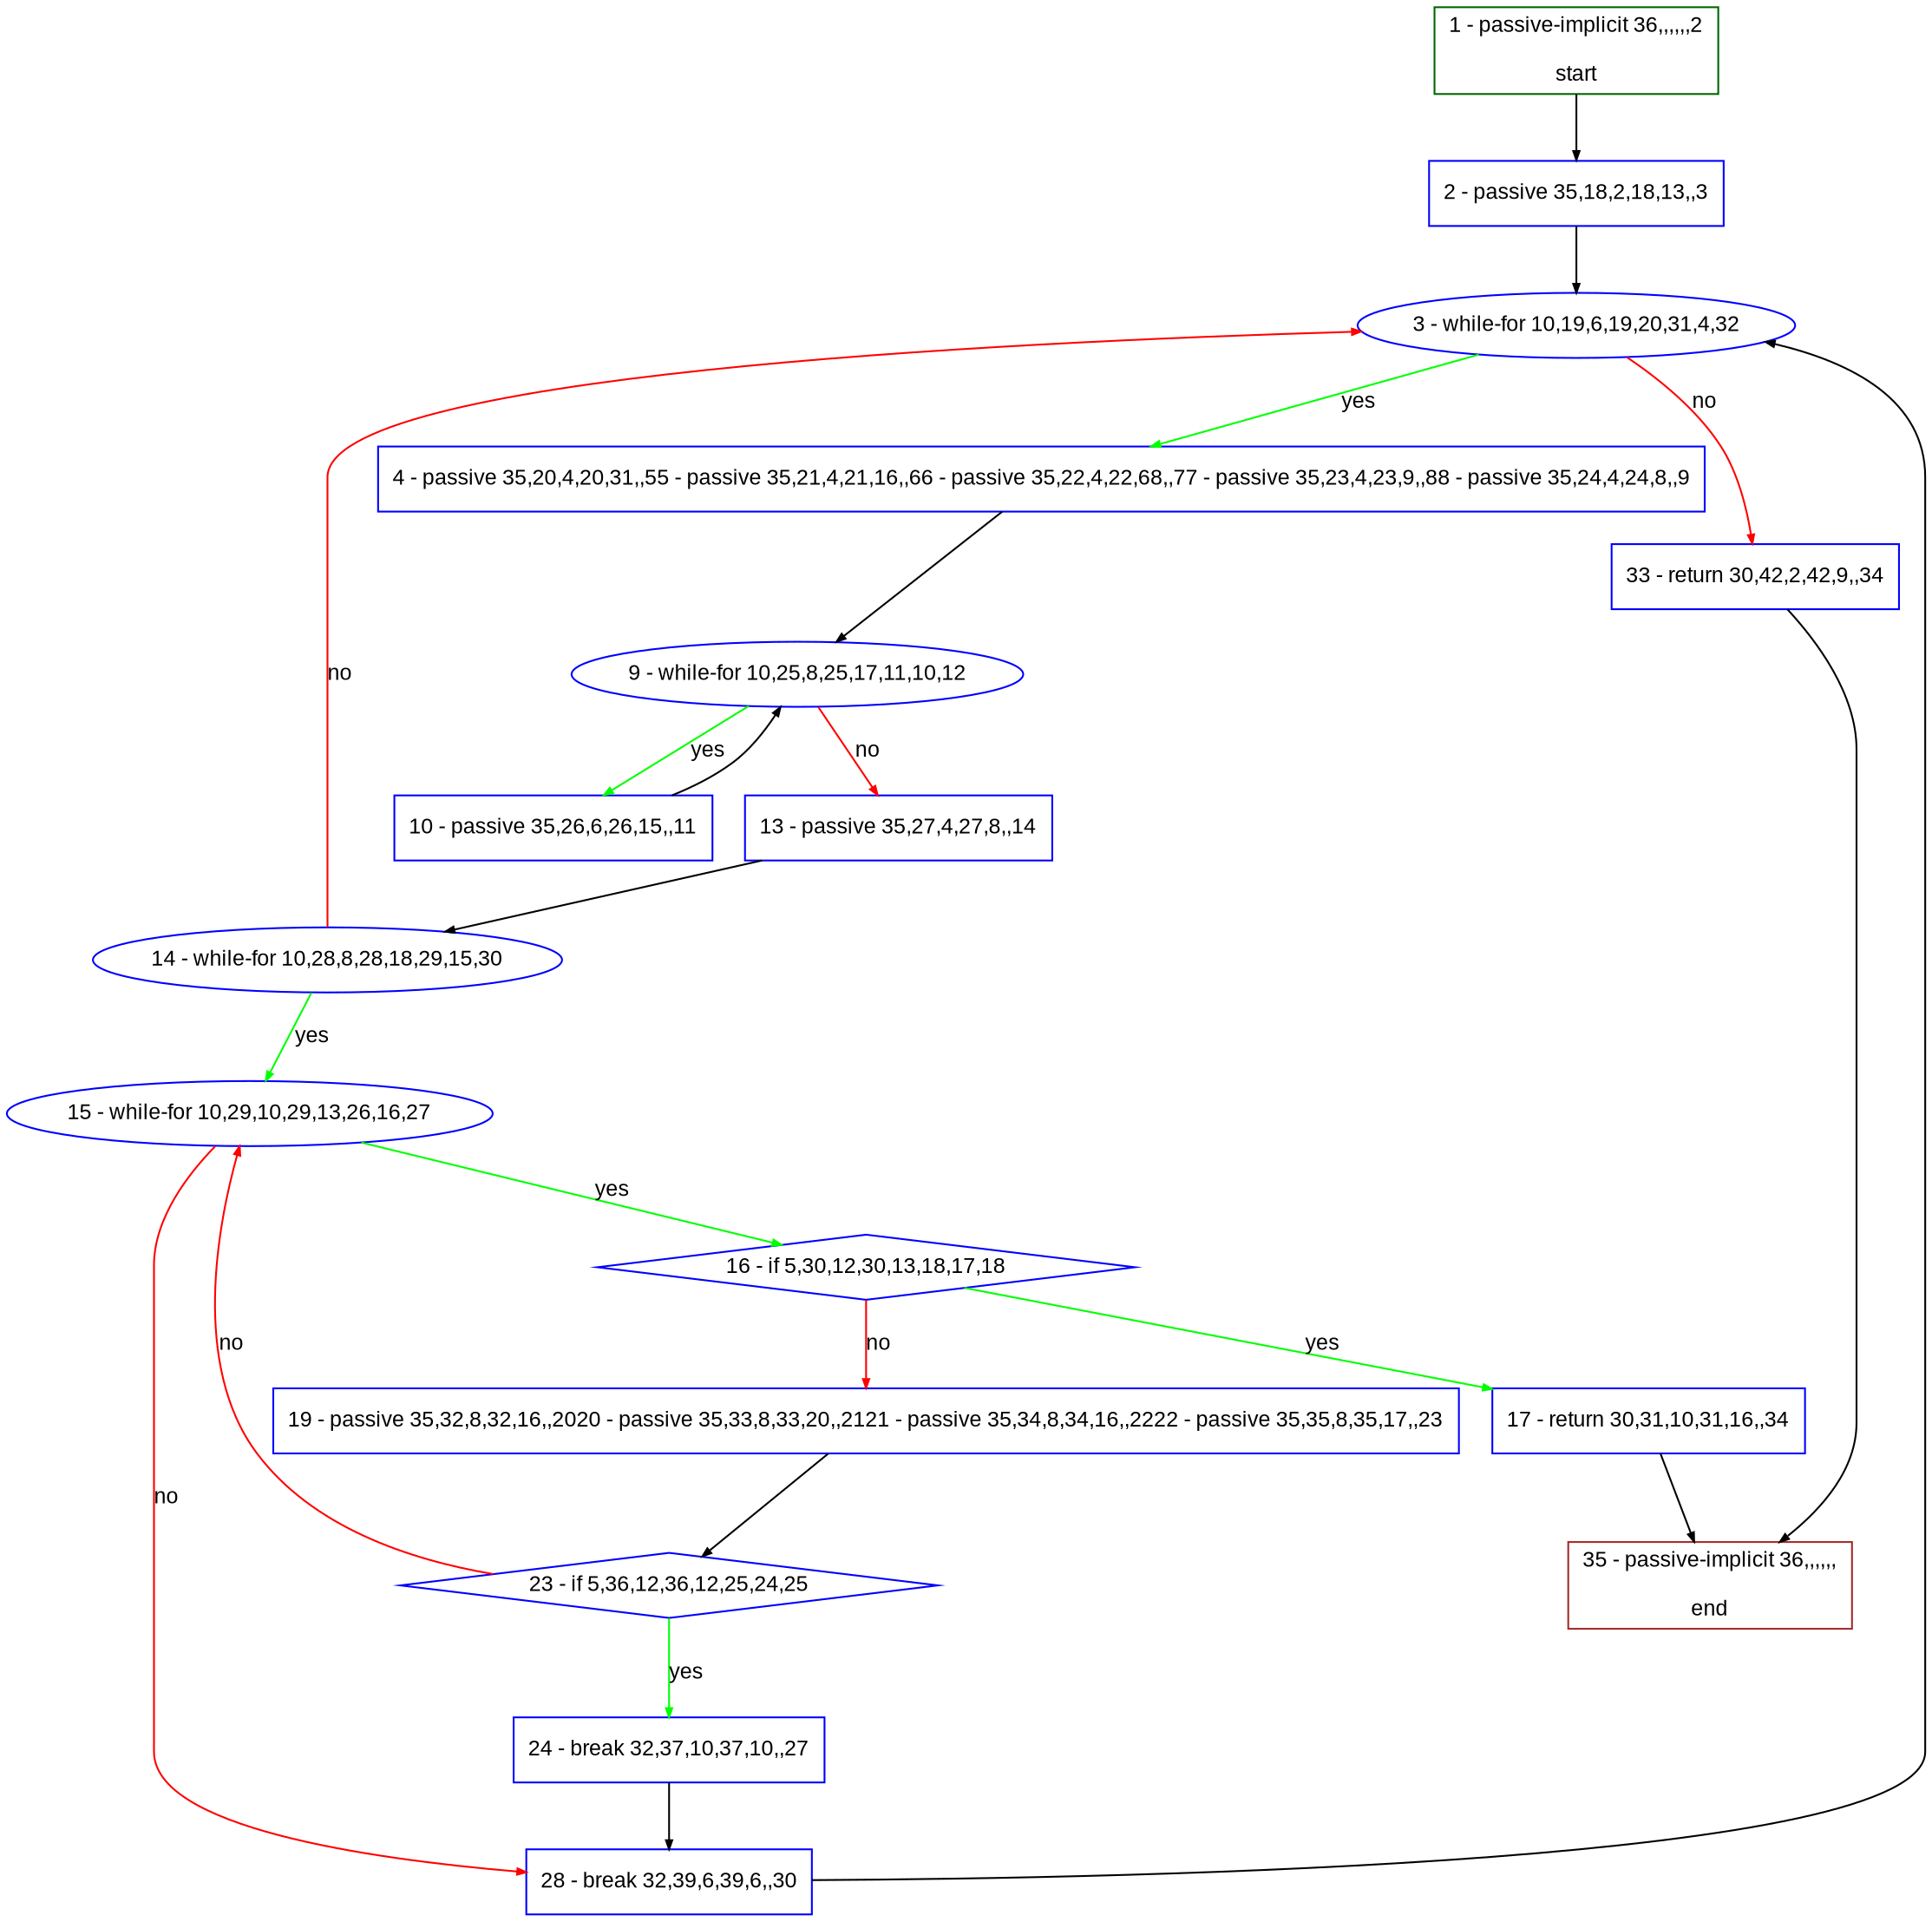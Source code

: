 digraph "" {
  graph [bgcolor="white", fillcolor="#FFFFCC", pack="true", packmode="clust", fontname="Arial", label="", fontsize="12", compound="true", style="rounded,filled"];
  node [node_initialized="no", fillcolor="white", fontname="Arial", label="", color="grey", fontsize="12", fixedsize="false", compound="true", shape="rectangle", style="filled"];
  edge [arrowtail="none", lhead="", fontcolor="black", fontname="Arial", label="", color="black", fontsize="12", arrowhead="normal", arrowsize="0.5", compound="true", ltail="", dir="forward"];
  __N1 [fillcolor="#ffffff", label="2 - passive 35,18,2,18,13,,3", color="#0000ff", shape="box", style="filled"];
  __N2 [fillcolor="#ffffff", label="1 - passive-implicit 36,,,,,,2\n\nstart", color="#006400", shape="box", style="filled"];
  __N3 [fillcolor="#ffffff", label="3 - while-for 10,19,6,19,20,31,4,32", color="#0000ff", shape="oval", style="filled"];
  __N4 [fillcolor="#ffffff", label="4 - passive 35,20,4,20,31,,55 - passive 35,21,4,21,16,,66 - passive 35,22,4,22,68,,77 - passive 35,23,4,23,9,,88 - passive 35,24,4,24,8,,9", color="#0000ff", shape="box", style="filled"];
  __N5 [fillcolor="#ffffff", label="33 - return 30,42,2,42,9,,34", color="#0000ff", shape="box", style="filled"];
  __N6 [fillcolor="#ffffff", label="9 - while-for 10,25,8,25,17,11,10,12", color="#0000ff", shape="oval", style="filled"];
  __N7 [fillcolor="#ffffff", label="10 - passive 35,26,6,26,15,,11", color="#0000ff", shape="box", style="filled"];
  __N8 [fillcolor="#ffffff", label="13 - passive 35,27,4,27,8,,14", color="#0000ff", shape="box", style="filled"];
  __N9 [fillcolor="#ffffff", label="14 - while-for 10,28,8,28,18,29,15,30", color="#0000ff", shape="oval", style="filled"];
  __N10 [fillcolor="#ffffff", label="15 - while-for 10,29,10,29,13,26,16,27", color="#0000ff", shape="oval", style="filled"];
  __N11 [fillcolor="#ffffff", label="16 - if 5,30,12,30,13,18,17,18", color="#0000ff", shape="diamond", style="filled"];
  __N12 [fillcolor="#ffffff", label="28 - break 32,39,6,39,6,,30", color="#0000ff", shape="box", style="filled"];
  __N13 [fillcolor="#ffffff", label="17 - return 30,31,10,31,16,,34", color="#0000ff", shape="box", style="filled"];
  __N14 [fillcolor="#ffffff", label="19 - passive 35,32,8,32,16,,2020 - passive 35,33,8,33,20,,2121 - passive 35,34,8,34,16,,2222 - passive 35,35,8,35,17,,23", color="#0000ff", shape="box", style="filled"];
  __N15 [fillcolor="#ffffff", label="35 - passive-implicit 36,,,,,,\n\nend", color="#a52a2a", shape="box", style="filled"];
  __N16 [fillcolor="#ffffff", label="23 - if 5,36,12,36,12,25,24,25", color="#0000ff", shape="diamond", style="filled"];
  __N17 [fillcolor="#ffffff", label="24 - break 32,37,10,37,10,,27", color="#0000ff", shape="box", style="filled"];
  __N2 -> __N1 [arrowtail="none", color="#000000", label="", arrowhead="normal", dir="forward"];
  __N1 -> __N3 [arrowtail="none", color="#000000", label="", arrowhead="normal", dir="forward"];
  __N3 -> __N4 [arrowtail="none", color="#00ff00", label="yes", arrowhead="normal", dir="forward"];
  __N3 -> __N5 [arrowtail="none", color="#ff0000", label="no", arrowhead="normal", dir="forward"];
  __N4 -> __N6 [arrowtail="none", color="#000000", label="", arrowhead="normal", dir="forward"];
  __N6 -> __N7 [arrowtail="none", color="#00ff00", label="yes", arrowhead="normal", dir="forward"];
  __N7 -> __N6 [arrowtail="none", color="#000000", label="", arrowhead="normal", dir="forward"];
  __N6 -> __N8 [arrowtail="none", color="#ff0000", label="no", arrowhead="normal", dir="forward"];
  __N8 -> __N9 [arrowtail="none", color="#000000", label="", arrowhead="normal", dir="forward"];
  __N9 -> __N3 [arrowtail="none", color="#ff0000", label="no", arrowhead="normal", dir="forward"];
  __N9 -> __N10 [arrowtail="none", color="#00ff00", label="yes", arrowhead="normal", dir="forward"];
  __N10 -> __N11 [arrowtail="none", color="#00ff00", label="yes", arrowhead="normal", dir="forward"];
  __N10 -> __N12 [arrowtail="none", color="#ff0000", label="no", arrowhead="normal", dir="forward"];
  __N11 -> __N13 [arrowtail="none", color="#00ff00", label="yes", arrowhead="normal", dir="forward"];
  __N11 -> __N14 [arrowtail="none", color="#ff0000", label="no", arrowhead="normal", dir="forward"];
  __N13 -> __N15 [arrowtail="none", color="#000000", label="", arrowhead="normal", dir="forward"];
  __N14 -> __N16 [arrowtail="none", color="#000000", label="", arrowhead="normal", dir="forward"];
  __N16 -> __N10 [arrowtail="none", color="#ff0000", label="no", arrowhead="normal", dir="forward"];
  __N16 -> __N17 [arrowtail="none", color="#00ff00", label="yes", arrowhead="normal", dir="forward"];
  __N17 -> __N12 [arrowtail="none", color="#000000", label="", arrowhead="normal", dir="forward"];
  __N12 -> __N3 [arrowtail="none", color="#000000", label="", arrowhead="normal", dir="forward"];
  __N5 -> __N15 [arrowtail="none", color="#000000", label="", arrowhead="normal", dir="forward"];
}
